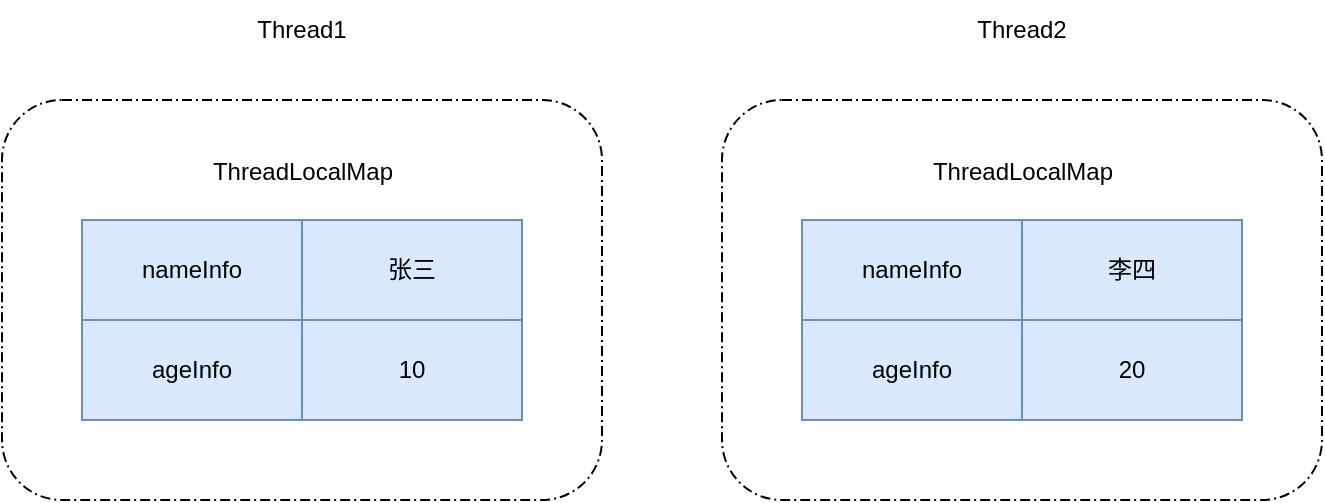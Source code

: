 <mxfile version="15.4.0" type="device"><diagram id="ghNXYruFiV8ZzMdwlfbA" name="第 1 页"><mxGraphModel dx="946" dy="623" grid="1" gridSize="10" guides="1" tooltips="1" connect="1" arrows="1" fold="1" page="1" pageScale="1" pageWidth="827" pageHeight="1169" math="0" shadow="0"><root><mxCell id="0"/><mxCell id="1" parent="0"/><mxCell id="eD3Ow-JhmBHLNbS2RnrY-1" value="" style="points=[[0.25,0,0],[0.5,0,0],[0.75,0,0],[1,0.25,0],[1,0.5,0],[1,0.75,0],[0.75,1,0],[0.5,1,0],[0.25,1,0],[0,0.75,0],[0,0.5,0],[0,0.25,0]];rounded=1;dashed=1;dashPattern=5 2 1 2;labelPosition=center;verticalLabelPosition=top;align=right;verticalAlign=bottom;fontSize=8;" vertex="1" parent="1"><mxGeometry x="70" y="360" width="300" height="200" as="geometry"/></mxCell><mxCell id="eD3Ow-JhmBHLNbS2RnrY-2" value="ThreadLocalMap" style="text;html=1;align=center;verticalAlign=middle;resizable=0;points=[];autosize=1;strokeColor=none;fillColor=none;" vertex="1" parent="1"><mxGeometry x="165" y="386" width="110" height="20" as="geometry"/></mxCell><mxCell id="eD3Ow-JhmBHLNbS2RnrY-3" value="nameInfo" style="rounded=0;whiteSpace=wrap;html=1;fillColor=#dae8fc;strokeColor=#6c8ebf;" vertex="1" parent="1"><mxGeometry x="110" y="420" width="110" height="50" as="geometry"/></mxCell><mxCell id="eD3Ow-JhmBHLNbS2RnrY-4" value="张三" style="rounded=0;whiteSpace=wrap;html=1;fillColor=#dae8fc;strokeColor=#6c8ebf;" vertex="1" parent="1"><mxGeometry x="220" y="420" width="110" height="50" as="geometry"/></mxCell><mxCell id="eD3Ow-JhmBHLNbS2RnrY-5" value="Thread1" style="text;html=1;strokeColor=none;fillColor=none;align=center;verticalAlign=middle;whiteSpace=wrap;rounded=0;" vertex="1" parent="1"><mxGeometry x="190" y="310" width="60" height="30" as="geometry"/></mxCell><mxCell id="eD3Ow-JhmBHLNbS2RnrY-6" value="ageInfo" style="rounded=0;whiteSpace=wrap;html=1;fillColor=#dae8fc;strokeColor=#6c8ebf;" vertex="1" parent="1"><mxGeometry x="110" y="470" width="110" height="50" as="geometry"/></mxCell><mxCell id="eD3Ow-JhmBHLNbS2RnrY-7" value="10" style="rounded=0;whiteSpace=wrap;html=1;fillColor=#dae8fc;strokeColor=#6c8ebf;" vertex="1" parent="1"><mxGeometry x="220" y="470" width="110" height="50" as="geometry"/></mxCell><mxCell id="eD3Ow-JhmBHLNbS2RnrY-9" value="" style="points=[[0.25,0,0],[0.5,0,0],[0.75,0,0],[1,0.25,0],[1,0.5,0],[1,0.75,0],[0.75,1,0],[0.5,1,0],[0.25,1,0],[0,0.75,0],[0,0.5,0],[0,0.25,0]];rounded=1;dashed=1;dashPattern=5 2 1 2;labelPosition=center;verticalLabelPosition=top;align=right;verticalAlign=bottom;fontSize=8;" vertex="1" parent="1"><mxGeometry x="430" y="360" width="300" height="200" as="geometry"/></mxCell><mxCell id="eD3Ow-JhmBHLNbS2RnrY-10" value="ThreadLocalMap" style="text;html=1;align=center;verticalAlign=middle;resizable=0;points=[];autosize=1;strokeColor=none;fillColor=none;" vertex="1" parent="1"><mxGeometry x="525" y="386" width="110" height="20" as="geometry"/></mxCell><mxCell id="eD3Ow-JhmBHLNbS2RnrY-11" value="nameInfo" style="rounded=0;whiteSpace=wrap;html=1;fillColor=#dae8fc;strokeColor=#6c8ebf;" vertex="1" parent="1"><mxGeometry x="470" y="420" width="110" height="50" as="geometry"/></mxCell><mxCell id="eD3Ow-JhmBHLNbS2RnrY-12" value="李四" style="rounded=0;whiteSpace=wrap;html=1;fillColor=#dae8fc;strokeColor=#6c8ebf;" vertex="1" parent="1"><mxGeometry x="580" y="420" width="110" height="50" as="geometry"/></mxCell><mxCell id="eD3Ow-JhmBHLNbS2RnrY-13" value="Thread2" style="text;html=1;strokeColor=none;fillColor=none;align=center;verticalAlign=middle;whiteSpace=wrap;rounded=0;" vertex="1" parent="1"><mxGeometry x="550" y="310" width="60" height="30" as="geometry"/></mxCell><mxCell id="eD3Ow-JhmBHLNbS2RnrY-14" value="ageInfo" style="rounded=0;whiteSpace=wrap;html=1;fillColor=#dae8fc;strokeColor=#6c8ebf;" vertex="1" parent="1"><mxGeometry x="470" y="470" width="110" height="50" as="geometry"/></mxCell><mxCell id="eD3Ow-JhmBHLNbS2RnrY-15" value="20" style="rounded=0;whiteSpace=wrap;html=1;fillColor=#dae8fc;strokeColor=#6c8ebf;" vertex="1" parent="1"><mxGeometry x="580" y="470" width="110" height="50" as="geometry"/></mxCell></root></mxGraphModel></diagram></mxfile>